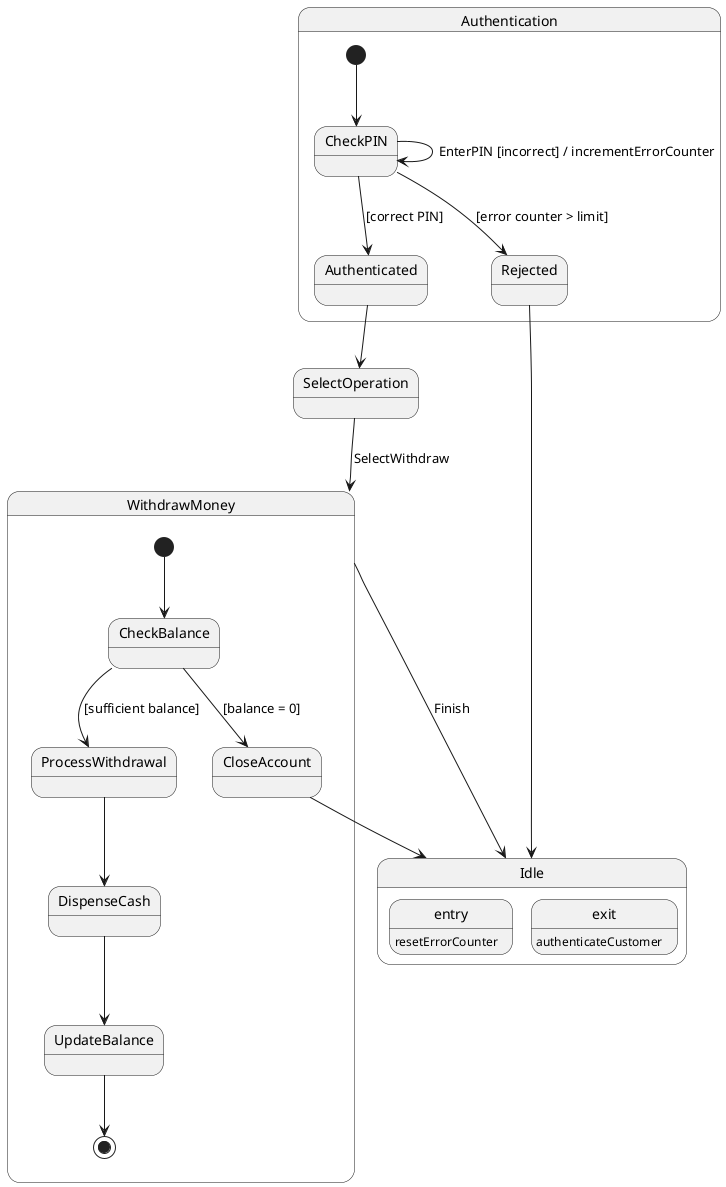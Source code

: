 @startuml
state Authentication {
    [*] --> CheckPIN
    CheckPIN --> CheckPIN: EnterPIN [incorrect] / incrementErrorCounter
    CheckPIN --> Authenticated: [correct PIN]
    CheckPIN --> Rejected: [error counter > limit]
}

Authenticated --> SelectOperation
SelectOperation --> WithdrawMoney: SelectWithdraw

state WithdrawMoney {
    [*] --> CheckBalance
    CheckBalance --> ProcessWithdrawal: [sufficient balance]
    CheckBalance --> CloseAccount: [balance = 0]
    ProcessWithdrawal --> DispenseCash
    DispenseCash --> UpdateBalance
    UpdateBalance --> [*]
}

CloseAccount --> Idle
Rejected --> Idle
WithdrawMoney --> Idle: Finish

state Idle {
    entry : resetErrorCounter
    exit : authenticateCustomer
}

@enduml



